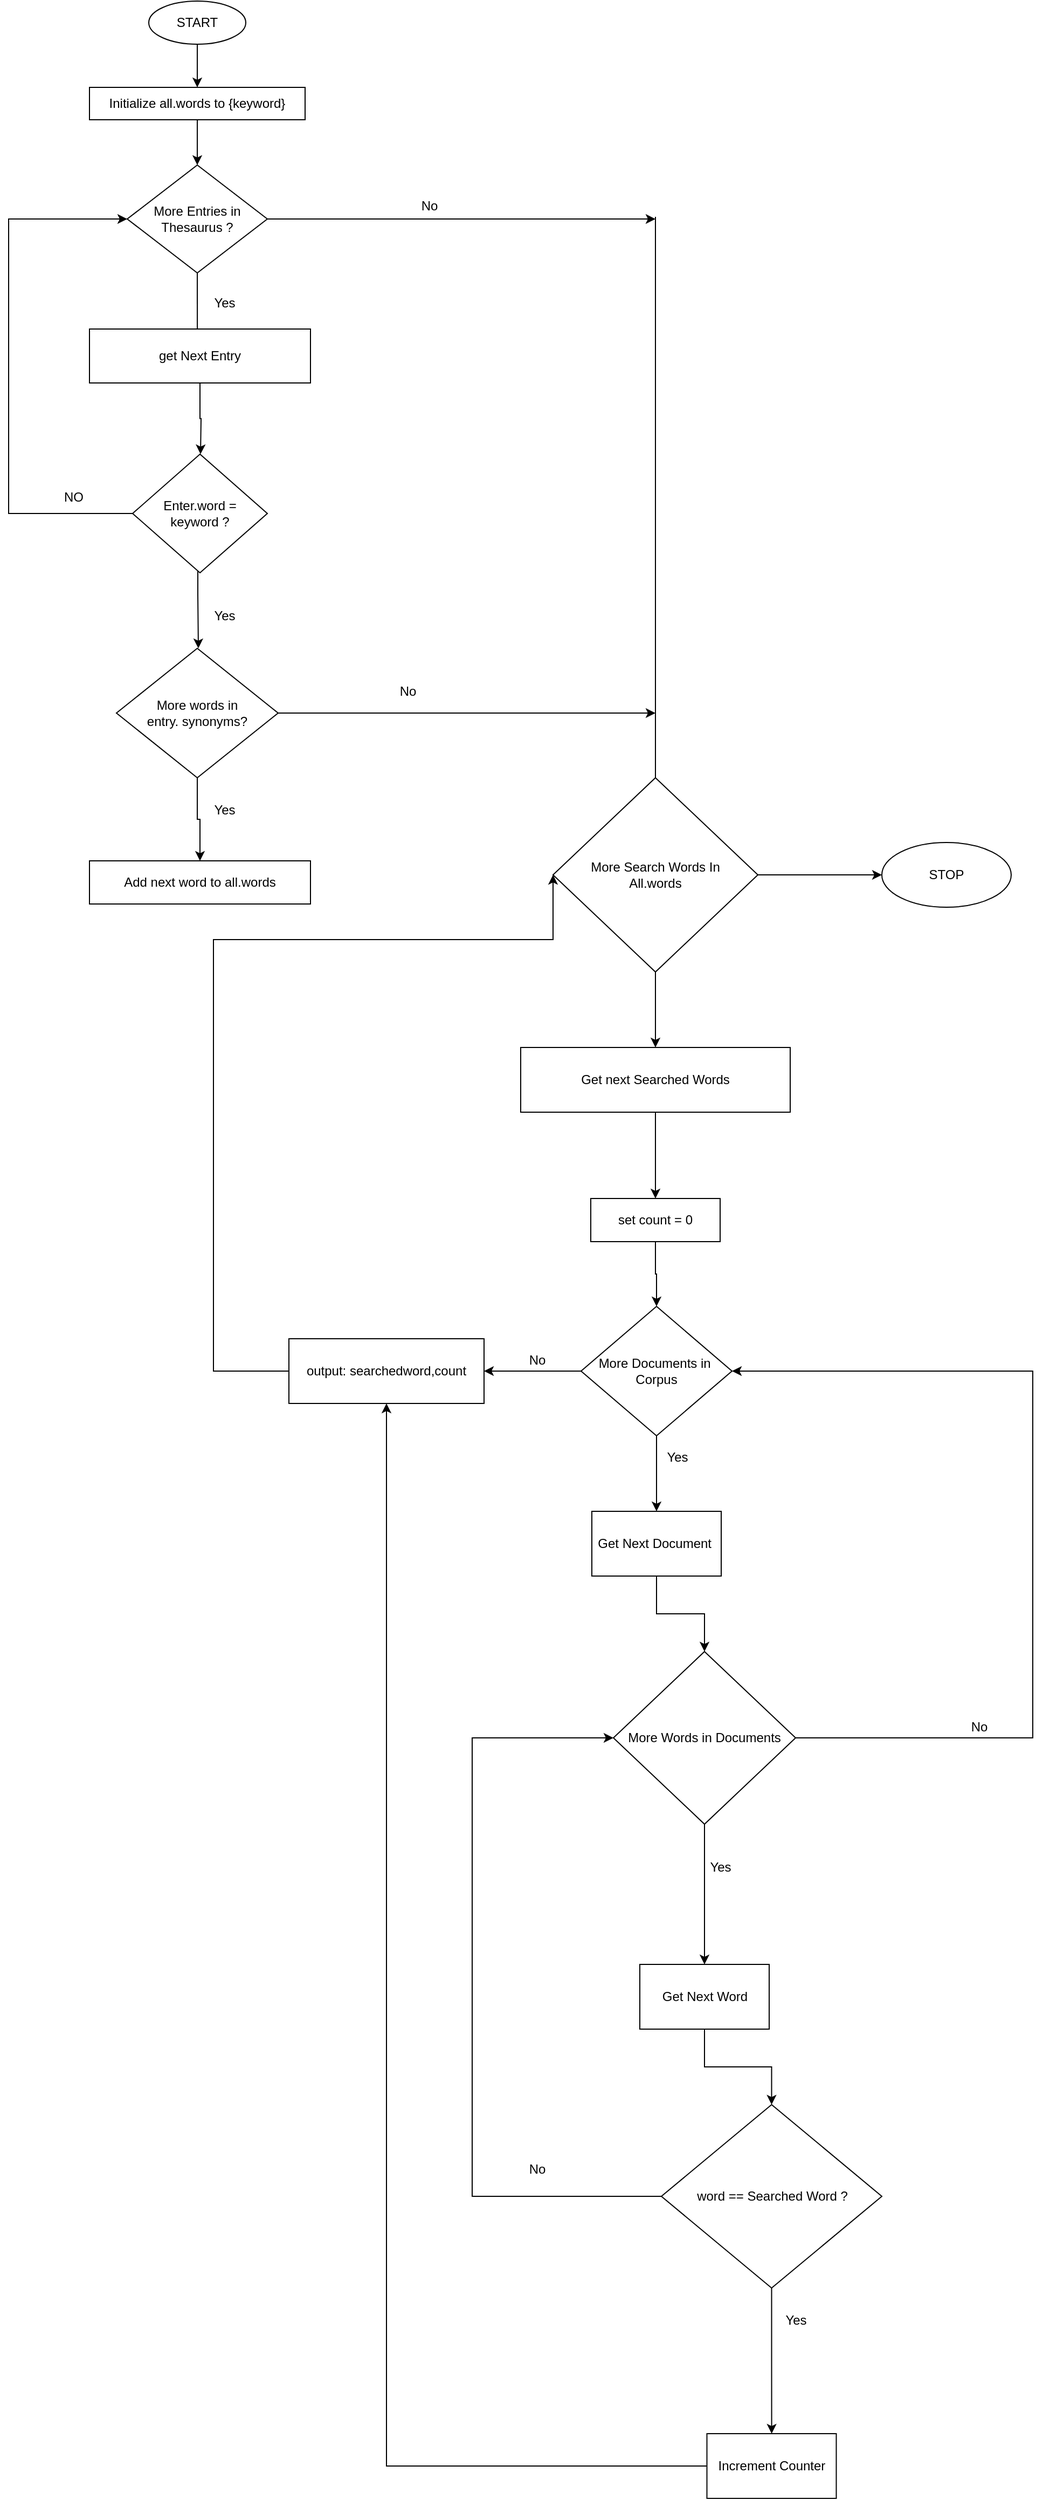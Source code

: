 <mxfile version="16.4.2" type="github">
  <diagram id="C5RBs43oDa-KdzZeNtuy" name="Algo">
    <mxGraphModel dx="1336" dy="837" grid="1" gridSize="10" guides="1" tooltips="1" connect="1" arrows="1" fold="1" page="1" pageScale="1" pageWidth="1800" pageHeight="2600" background="none" math="0" shadow="0">
      <root>
        <mxCell id="WIyWlLk6GJQsqaUBKTNV-0" />
        <mxCell id="WIyWlLk6GJQsqaUBKTNV-1" parent="WIyWlLk6GJQsqaUBKTNV-0" />
        <mxCell id="7rP_IEkBkV3GX387xu-W-4" style="edgeStyle=orthogonalEdgeStyle;rounded=0;orthogonalLoop=1;jettySize=auto;html=1;exitX=0.5;exitY=1;exitDx=0;exitDy=0;entryX=0.5;entryY=0;entryDx=0;entryDy=0;" parent="WIyWlLk6GJQsqaUBKTNV-1" source="7rP_IEkBkV3GX387xu-W-0" target="7rP_IEkBkV3GX387xu-W-1" edge="1">
          <mxGeometry relative="1" as="geometry" />
        </mxCell>
        <mxCell id="7rP_IEkBkV3GX387xu-W-0" value="START" style="ellipse;whiteSpace=wrap;html=1;" parent="WIyWlLk6GJQsqaUBKTNV-1" vertex="1">
          <mxGeometry x="534" y="159" width="90" height="40" as="geometry" />
        </mxCell>
        <mxCell id="7rP_IEkBkV3GX387xu-W-5" style="edgeStyle=orthogonalEdgeStyle;rounded=0;orthogonalLoop=1;jettySize=auto;html=1;exitX=0.5;exitY=1;exitDx=0;exitDy=0;entryX=0.5;entryY=0;entryDx=0;entryDy=0;" parent="WIyWlLk6GJQsqaUBKTNV-1" source="7rP_IEkBkV3GX387xu-W-1" target="7rP_IEkBkV3GX387xu-W-2" edge="1">
          <mxGeometry relative="1" as="geometry" />
        </mxCell>
        <mxCell id="7rP_IEkBkV3GX387xu-W-1" value="Initialize all.words to {keyword}" style="rounded=0;whiteSpace=wrap;html=1;" parent="WIyWlLk6GJQsqaUBKTNV-1" vertex="1">
          <mxGeometry x="479" y="239" width="200" height="30" as="geometry" />
        </mxCell>
        <mxCell id="7rP_IEkBkV3GX387xu-W-8" style="edgeStyle=orthogonalEdgeStyle;rounded=0;orthogonalLoop=1;jettySize=auto;html=1;exitX=0.5;exitY=1;exitDx=0;exitDy=0;entryX=0.488;entryY=0.2;entryDx=0;entryDy=0;entryPerimeter=0;" parent="WIyWlLk6GJQsqaUBKTNV-1" source="7rP_IEkBkV3GX387xu-W-2" target="7rP_IEkBkV3GX387xu-W-6" edge="1">
          <mxGeometry relative="1" as="geometry" />
        </mxCell>
        <mxCell id="7rP_IEkBkV3GX387xu-W-24" style="edgeStyle=orthogonalEdgeStyle;rounded=0;orthogonalLoop=1;jettySize=auto;html=1;" parent="WIyWlLk6GJQsqaUBKTNV-1" source="7rP_IEkBkV3GX387xu-W-2" edge="1">
          <mxGeometry relative="1" as="geometry">
            <mxPoint x="1004" y="361" as="targetPoint" />
          </mxGeometry>
        </mxCell>
        <mxCell id="7rP_IEkBkV3GX387xu-W-2" value="More Entries in Thesaurus ?" style="rhombus;whiteSpace=wrap;html=1;" parent="WIyWlLk6GJQsqaUBKTNV-1" vertex="1">
          <mxGeometry x="514" y="311" width="130" height="100" as="geometry" />
        </mxCell>
        <mxCell id="7rP_IEkBkV3GX387xu-W-10" style="edgeStyle=orthogonalEdgeStyle;rounded=0;orthogonalLoop=1;jettySize=auto;html=1;exitX=0.5;exitY=1;exitDx=0;exitDy=0;" parent="WIyWlLk6GJQsqaUBKTNV-1" source="7rP_IEkBkV3GX387xu-W-6" edge="1">
          <mxGeometry relative="1" as="geometry">
            <mxPoint x="582" y="579" as="targetPoint" />
          </mxGeometry>
        </mxCell>
        <mxCell id="7rP_IEkBkV3GX387xu-W-6" value="get Next Entry" style="rounded=0;whiteSpace=wrap;html=1;" parent="WIyWlLk6GJQsqaUBKTNV-1" vertex="1">
          <mxGeometry x="479" y="463" width="205" height="50" as="geometry" />
        </mxCell>
        <mxCell id="7rP_IEkBkV3GX387xu-W-9" value="Yes" style="text;html=1;align=center;verticalAlign=middle;resizable=0;points=[];autosize=1;strokeColor=none;fillColor=none;" parent="WIyWlLk6GJQsqaUBKTNV-1" vertex="1">
          <mxGeometry x="584" y="429" width="40" height="20" as="geometry" />
        </mxCell>
        <mxCell id="7rP_IEkBkV3GX387xu-W-12" style="edgeStyle=orthogonalEdgeStyle;rounded=0;orthogonalLoop=1;jettySize=auto;html=1;exitX=0;exitY=0.5;exitDx=0;exitDy=0;entryX=0;entryY=0.5;entryDx=0;entryDy=0;" parent="WIyWlLk6GJQsqaUBKTNV-1" source="7rP_IEkBkV3GX387xu-W-11" target="7rP_IEkBkV3GX387xu-W-2" edge="1">
          <mxGeometry relative="1" as="geometry">
            <Array as="points">
              <mxPoint x="404" y="634" />
              <mxPoint x="404" y="361" />
            </Array>
          </mxGeometry>
        </mxCell>
        <mxCell id="7rP_IEkBkV3GX387xu-W-17" style="edgeStyle=orthogonalEdgeStyle;rounded=0;orthogonalLoop=1;jettySize=auto;html=1;exitX=0.5;exitY=1;exitDx=0;exitDy=0;" parent="WIyWlLk6GJQsqaUBKTNV-1" edge="1">
          <mxGeometry relative="1" as="geometry">
            <mxPoint x="579.5" y="680" as="sourcePoint" />
            <mxPoint x="580" y="759" as="targetPoint" />
            <Array as="points">
              <mxPoint x="580" y="709" />
              <mxPoint x="580" y="709" />
            </Array>
          </mxGeometry>
        </mxCell>
        <mxCell id="7rP_IEkBkV3GX387xu-W-11" value="Enter.word = &lt;br&gt;keyword ?" style="rhombus;whiteSpace=wrap;html=1;" parent="WIyWlLk6GJQsqaUBKTNV-1" vertex="1">
          <mxGeometry x="519" y="579" width="125" height="110" as="geometry" />
        </mxCell>
        <mxCell id="7rP_IEkBkV3GX387xu-W-13" value="NO" style="text;html=1;align=center;verticalAlign=middle;resizable=0;points=[];autosize=1;strokeColor=none;fillColor=none;" parent="WIyWlLk6GJQsqaUBKTNV-1" vertex="1">
          <mxGeometry x="449" y="609" width="30" height="20" as="geometry" />
        </mxCell>
        <mxCell id="7rP_IEkBkV3GX387xu-W-25" style="edgeStyle=orthogonalEdgeStyle;rounded=0;orthogonalLoop=1;jettySize=auto;html=1;" parent="WIyWlLk6GJQsqaUBKTNV-1" source="7rP_IEkBkV3GX387xu-W-16" edge="1">
          <mxGeometry relative="1" as="geometry">
            <mxPoint x="1004" y="819" as="targetPoint" />
          </mxGeometry>
        </mxCell>
        <mxCell id="XxYYFievTGhtm9L74BhA-1" style="edgeStyle=orthogonalEdgeStyle;rounded=0;orthogonalLoop=1;jettySize=auto;html=1;exitX=0.5;exitY=1;exitDx=0;exitDy=0;" edge="1" parent="WIyWlLk6GJQsqaUBKTNV-1" source="7rP_IEkBkV3GX387xu-W-16" target="7rP_IEkBkV3GX387xu-W-21">
          <mxGeometry relative="1" as="geometry" />
        </mxCell>
        <mxCell id="7rP_IEkBkV3GX387xu-W-16" value="More words in &lt;br&gt;entry. synonyms?" style="rhombus;whiteSpace=wrap;html=1;" parent="WIyWlLk6GJQsqaUBKTNV-1" vertex="1">
          <mxGeometry x="504" y="759" width="150" height="120" as="geometry" />
        </mxCell>
        <mxCell id="7rP_IEkBkV3GX387xu-W-20" value="Yes" style="text;html=1;align=center;verticalAlign=middle;resizable=0;points=[];autosize=1;strokeColor=none;fillColor=none;" parent="WIyWlLk6GJQsqaUBKTNV-1" vertex="1">
          <mxGeometry x="584" y="719" width="40" height="20" as="geometry" />
        </mxCell>
        <mxCell id="7rP_IEkBkV3GX387xu-W-21" value="Add next word to all.words" style="rounded=0;whiteSpace=wrap;html=1;" parent="WIyWlLk6GJQsqaUBKTNV-1" vertex="1">
          <mxGeometry x="479" y="956" width="205" height="40" as="geometry" />
        </mxCell>
        <mxCell id="7rP_IEkBkV3GX387xu-W-23" value="Yes" style="text;html=1;align=center;verticalAlign=middle;resizable=0;points=[];autosize=1;strokeColor=none;fillColor=none;" parent="WIyWlLk6GJQsqaUBKTNV-1" vertex="1">
          <mxGeometry x="584" y="899" width="40" height="20" as="geometry" />
        </mxCell>
        <mxCell id="7rP_IEkBkV3GX387xu-W-26" value="No" style="text;html=1;align=center;verticalAlign=middle;resizable=0;points=[];autosize=1;strokeColor=none;fillColor=none;" parent="WIyWlLk6GJQsqaUBKTNV-1" vertex="1">
          <mxGeometry x="779" y="339" width="30" height="20" as="geometry" />
        </mxCell>
        <mxCell id="7rP_IEkBkV3GX387xu-W-27" value="No" style="text;html=1;align=center;verticalAlign=middle;resizable=0;points=[];autosize=1;strokeColor=none;fillColor=none;" parent="WIyWlLk6GJQsqaUBKTNV-1" vertex="1">
          <mxGeometry x="759" y="789" width="30" height="20" as="geometry" />
        </mxCell>
        <mxCell id="7rP_IEkBkV3GX387xu-W-28" value="" style="endArrow=none;html=1;rounded=0;" parent="WIyWlLk6GJQsqaUBKTNV-1" edge="1">
          <mxGeometry width="50" height="50" relative="1" as="geometry">
            <mxPoint x="1004" y="879" as="sourcePoint" />
            <mxPoint x="1004" y="359" as="targetPoint" />
          </mxGeometry>
        </mxCell>
        <mxCell id="7rP_IEkBkV3GX387xu-W-33" value="" style="edgeStyle=orthogonalEdgeStyle;rounded=0;orthogonalLoop=1;jettySize=auto;html=1;" parent="WIyWlLk6GJQsqaUBKTNV-1" source="7rP_IEkBkV3GX387xu-W-29" target="7rP_IEkBkV3GX387xu-W-32" edge="1">
          <mxGeometry relative="1" as="geometry" />
        </mxCell>
        <mxCell id="7rP_IEkBkV3GX387xu-W-35" value="" style="edgeStyle=orthogonalEdgeStyle;rounded=0;orthogonalLoop=1;jettySize=auto;html=1;" parent="WIyWlLk6GJQsqaUBKTNV-1" source="7rP_IEkBkV3GX387xu-W-29" target="7rP_IEkBkV3GX387xu-W-34" edge="1">
          <mxGeometry relative="1" as="geometry" />
        </mxCell>
        <mxCell id="7rP_IEkBkV3GX387xu-W-29" value="More Search Words In&lt;br&gt;All.words" style="rhombus;whiteSpace=wrap;html=1;" parent="WIyWlLk6GJQsqaUBKTNV-1" vertex="1">
          <mxGeometry x="909" y="879" width="190" height="180" as="geometry" />
        </mxCell>
        <mxCell id="7rP_IEkBkV3GX387xu-W-32" value="STOP" style="ellipse;whiteSpace=wrap;html=1;" parent="WIyWlLk6GJQsqaUBKTNV-1" vertex="1">
          <mxGeometry x="1214" y="939" width="120" height="60" as="geometry" />
        </mxCell>
        <mxCell id="7rP_IEkBkV3GX387xu-W-37" value="" style="edgeStyle=orthogonalEdgeStyle;rounded=0;orthogonalLoop=1;jettySize=auto;html=1;" parent="WIyWlLk6GJQsqaUBKTNV-1" source="7rP_IEkBkV3GX387xu-W-34" target="7rP_IEkBkV3GX387xu-W-36" edge="1">
          <mxGeometry relative="1" as="geometry" />
        </mxCell>
        <mxCell id="7rP_IEkBkV3GX387xu-W-34" value="Get next Searched Words" style="whiteSpace=wrap;html=1;" parent="WIyWlLk6GJQsqaUBKTNV-1" vertex="1">
          <mxGeometry x="879" y="1129" width="250" height="60" as="geometry" />
        </mxCell>
        <mxCell id="7rP_IEkBkV3GX387xu-W-39" value="" style="edgeStyle=orthogonalEdgeStyle;rounded=0;orthogonalLoop=1;jettySize=auto;html=1;" parent="WIyWlLk6GJQsqaUBKTNV-1" source="7rP_IEkBkV3GX387xu-W-36" target="7rP_IEkBkV3GX387xu-W-38" edge="1">
          <mxGeometry relative="1" as="geometry" />
        </mxCell>
        <mxCell id="7rP_IEkBkV3GX387xu-W-36" value="set count = 0" style="whiteSpace=wrap;html=1;" parent="WIyWlLk6GJQsqaUBKTNV-1" vertex="1">
          <mxGeometry x="944" y="1269" width="120" height="40" as="geometry" />
        </mxCell>
        <mxCell id="7rP_IEkBkV3GX387xu-W-41" value="" style="edgeStyle=orthogonalEdgeStyle;rounded=0;orthogonalLoop=1;jettySize=auto;html=1;" parent="WIyWlLk6GJQsqaUBKTNV-1" source="7rP_IEkBkV3GX387xu-W-38" target="7rP_IEkBkV3GX387xu-W-40" edge="1">
          <mxGeometry relative="1" as="geometry" />
        </mxCell>
        <mxCell id="7rP_IEkBkV3GX387xu-W-45" value="" style="edgeStyle=orthogonalEdgeStyle;rounded=0;orthogonalLoop=1;jettySize=auto;html=1;" parent="WIyWlLk6GJQsqaUBKTNV-1" source="7rP_IEkBkV3GX387xu-W-38" target="7rP_IEkBkV3GX387xu-W-44" edge="1">
          <mxGeometry relative="1" as="geometry" />
        </mxCell>
        <mxCell id="7rP_IEkBkV3GX387xu-W-38" value="More Documents in&amp;nbsp; Corpus" style="rhombus;whiteSpace=wrap;html=1;" parent="WIyWlLk6GJQsqaUBKTNV-1" vertex="1">
          <mxGeometry x="935" y="1369" width="140" height="120" as="geometry" />
        </mxCell>
        <mxCell id="7rP_IEkBkV3GX387xu-W-43" style="edgeStyle=orthogonalEdgeStyle;rounded=0;orthogonalLoop=1;jettySize=auto;html=1;entryX=0;entryY=0.5;entryDx=0;entryDy=0;" parent="WIyWlLk6GJQsqaUBKTNV-1" source="7rP_IEkBkV3GX387xu-W-40" target="7rP_IEkBkV3GX387xu-W-29" edge="1">
          <mxGeometry relative="1" as="geometry">
            <Array as="points">
              <mxPoint x="594" y="1429" />
              <mxPoint x="594" y="1029" />
              <mxPoint x="909" y="1029" />
            </Array>
          </mxGeometry>
        </mxCell>
        <mxCell id="7rP_IEkBkV3GX387xu-W-40" value="output: searchedword,count" style="whiteSpace=wrap;html=1;" parent="WIyWlLk6GJQsqaUBKTNV-1" vertex="1">
          <mxGeometry x="664" y="1399" width="181" height="60" as="geometry" />
        </mxCell>
        <mxCell id="7rP_IEkBkV3GX387xu-W-42" value="No" style="text;html=1;align=center;verticalAlign=middle;resizable=0;points=[];autosize=1;strokeColor=none;fillColor=none;" parent="WIyWlLk6GJQsqaUBKTNV-1" vertex="1">
          <mxGeometry x="879" y="1409" width="30" height="20" as="geometry" />
        </mxCell>
        <mxCell id="7rP_IEkBkV3GX387xu-W-48" value="" style="edgeStyle=orthogonalEdgeStyle;rounded=0;orthogonalLoop=1;jettySize=auto;html=1;" parent="WIyWlLk6GJQsqaUBKTNV-1" source="7rP_IEkBkV3GX387xu-W-44" target="7rP_IEkBkV3GX387xu-W-47" edge="1">
          <mxGeometry relative="1" as="geometry" />
        </mxCell>
        <mxCell id="7rP_IEkBkV3GX387xu-W-44" value="Get Next Document&amp;nbsp;" style="whiteSpace=wrap;html=1;" parent="WIyWlLk6GJQsqaUBKTNV-1" vertex="1">
          <mxGeometry x="945" y="1559" width="120" height="60" as="geometry" />
        </mxCell>
        <mxCell id="7rP_IEkBkV3GX387xu-W-46" value="Yes" style="text;html=1;align=center;verticalAlign=middle;resizable=0;points=[];autosize=1;strokeColor=none;fillColor=none;" parent="WIyWlLk6GJQsqaUBKTNV-1" vertex="1">
          <mxGeometry x="1004" y="1499" width="40" height="20" as="geometry" />
        </mxCell>
        <mxCell id="7rP_IEkBkV3GX387xu-W-49" style="edgeStyle=orthogonalEdgeStyle;rounded=0;orthogonalLoop=1;jettySize=auto;html=1;entryX=1;entryY=0.5;entryDx=0;entryDy=0;" parent="WIyWlLk6GJQsqaUBKTNV-1" source="7rP_IEkBkV3GX387xu-W-47" target="7rP_IEkBkV3GX387xu-W-38" edge="1">
          <mxGeometry relative="1" as="geometry">
            <Array as="points">
              <mxPoint x="1354" y="1769" />
              <mxPoint x="1354" y="1429" />
            </Array>
          </mxGeometry>
        </mxCell>
        <mxCell id="7rP_IEkBkV3GX387xu-W-52" value="" style="edgeStyle=orthogonalEdgeStyle;rounded=0;orthogonalLoop=1;jettySize=auto;html=1;" parent="WIyWlLk6GJQsqaUBKTNV-1" source="7rP_IEkBkV3GX387xu-W-47" target="7rP_IEkBkV3GX387xu-W-51" edge="1">
          <mxGeometry relative="1" as="geometry" />
        </mxCell>
        <mxCell id="7rP_IEkBkV3GX387xu-W-47" value="More Words in Documents" style="rhombus;whiteSpace=wrap;html=1;" parent="WIyWlLk6GJQsqaUBKTNV-1" vertex="1">
          <mxGeometry x="965" y="1689" width="169" height="160" as="geometry" />
        </mxCell>
        <mxCell id="7rP_IEkBkV3GX387xu-W-50" value="No" style="text;html=1;align=center;verticalAlign=middle;resizable=0;points=[];autosize=1;strokeColor=none;fillColor=none;" parent="WIyWlLk6GJQsqaUBKTNV-1" vertex="1">
          <mxGeometry x="1289" y="1749" width="30" height="20" as="geometry" />
        </mxCell>
        <mxCell id="7rP_IEkBkV3GX387xu-W-55" value="" style="edgeStyle=orthogonalEdgeStyle;rounded=0;orthogonalLoop=1;jettySize=auto;html=1;" parent="WIyWlLk6GJQsqaUBKTNV-1" source="7rP_IEkBkV3GX387xu-W-51" target="7rP_IEkBkV3GX387xu-W-54" edge="1">
          <mxGeometry relative="1" as="geometry" />
        </mxCell>
        <mxCell id="7rP_IEkBkV3GX387xu-W-51" value="Get Next Word" style="whiteSpace=wrap;html=1;" parent="WIyWlLk6GJQsqaUBKTNV-1" vertex="1">
          <mxGeometry x="989.5" y="1979" width="120" height="60" as="geometry" />
        </mxCell>
        <mxCell id="7rP_IEkBkV3GX387xu-W-53" value="Yes&lt;br&gt;" style="text;html=1;align=center;verticalAlign=middle;resizable=0;points=[];autosize=1;strokeColor=none;fillColor=none;" parent="WIyWlLk6GJQsqaUBKTNV-1" vertex="1">
          <mxGeometry x="1044" y="1879" width="40" height="20" as="geometry" />
        </mxCell>
        <mxCell id="7rP_IEkBkV3GX387xu-W-57" value="" style="edgeStyle=orthogonalEdgeStyle;rounded=0;orthogonalLoop=1;jettySize=auto;html=1;" parent="WIyWlLk6GJQsqaUBKTNV-1" source="7rP_IEkBkV3GX387xu-W-54" target="7rP_IEkBkV3GX387xu-W-56" edge="1">
          <mxGeometry relative="1" as="geometry" />
        </mxCell>
        <mxCell id="7rP_IEkBkV3GX387xu-W-59" style="edgeStyle=orthogonalEdgeStyle;rounded=0;orthogonalLoop=1;jettySize=auto;html=1;entryX=0;entryY=0.5;entryDx=0;entryDy=0;" parent="WIyWlLk6GJQsqaUBKTNV-1" source="7rP_IEkBkV3GX387xu-W-54" target="7rP_IEkBkV3GX387xu-W-47" edge="1">
          <mxGeometry relative="1" as="geometry">
            <Array as="points">
              <mxPoint x="834" y="2194" />
              <mxPoint x="834" y="1769" />
            </Array>
          </mxGeometry>
        </mxCell>
        <mxCell id="7rP_IEkBkV3GX387xu-W-54" value="word == Searched Word ?" style="rhombus;whiteSpace=wrap;html=1;" parent="WIyWlLk6GJQsqaUBKTNV-1" vertex="1">
          <mxGeometry x="1009.5" y="2109" width="204.5" height="170" as="geometry" />
        </mxCell>
        <mxCell id="7rP_IEkBkV3GX387xu-W-61" style="edgeStyle=orthogonalEdgeStyle;rounded=0;orthogonalLoop=1;jettySize=auto;html=1;exitX=0;exitY=0.5;exitDx=0;exitDy=0;entryX=0.5;entryY=1;entryDx=0;entryDy=0;" parent="WIyWlLk6GJQsqaUBKTNV-1" source="7rP_IEkBkV3GX387xu-W-56" edge="1" target="7rP_IEkBkV3GX387xu-W-40">
          <mxGeometry relative="1" as="geometry">
            <mxPoint x="844" y="2199" as="targetPoint" />
            <Array as="points">
              <mxPoint x="755" y="2444" />
            </Array>
          </mxGeometry>
        </mxCell>
        <mxCell id="7rP_IEkBkV3GX387xu-W-56" value="Increment Counter" style="whiteSpace=wrap;html=1;" parent="WIyWlLk6GJQsqaUBKTNV-1" vertex="1">
          <mxGeometry x="1051.75" y="2414" width="120" height="60" as="geometry" />
        </mxCell>
        <mxCell id="7rP_IEkBkV3GX387xu-W-58" value="Yes" style="text;html=1;align=center;verticalAlign=middle;resizable=0;points=[];autosize=1;strokeColor=none;fillColor=none;" parent="WIyWlLk6GJQsqaUBKTNV-1" vertex="1">
          <mxGeometry x="1114" y="2299" width="40" height="20" as="geometry" />
        </mxCell>
        <mxCell id="7rP_IEkBkV3GX387xu-W-60" value="No&lt;br&gt;" style="text;html=1;align=center;verticalAlign=middle;resizable=0;points=[];autosize=1;strokeColor=none;fillColor=none;" parent="WIyWlLk6GJQsqaUBKTNV-1" vertex="1">
          <mxGeometry x="879" y="2159" width="30" height="20" as="geometry" />
        </mxCell>
      </root>
    </mxGraphModel>
  </diagram>
</mxfile>
